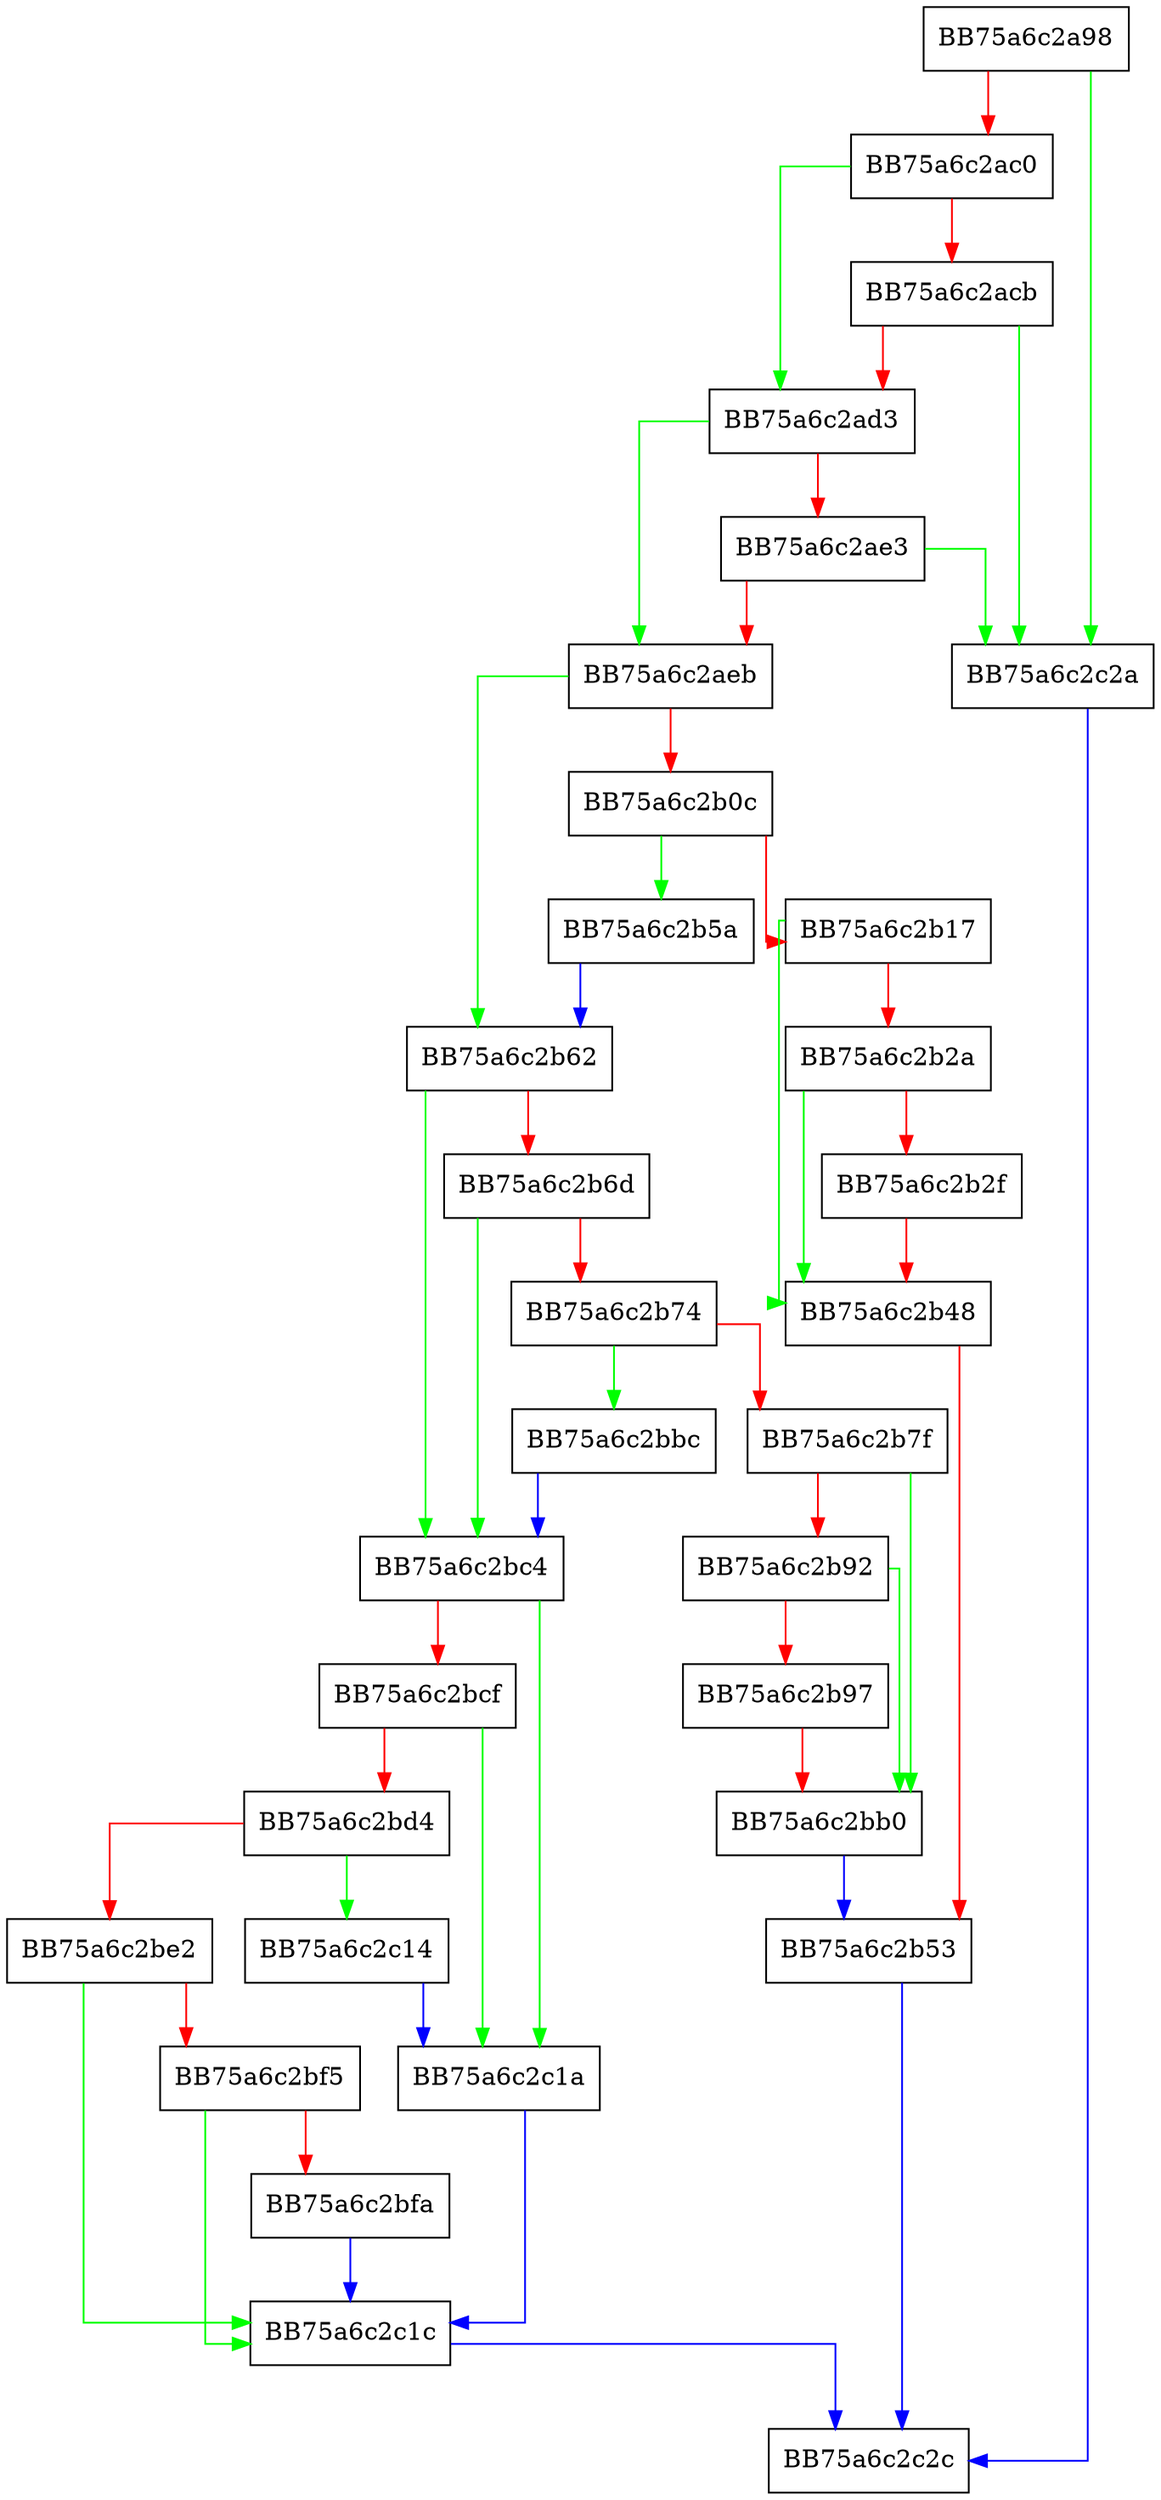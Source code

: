 digraph PrefetchMapsAttributes {
  node [shape="box"];
  graph [splines=ortho];
  BB75a6c2a98 -> BB75a6c2c2a [color="green"];
  BB75a6c2a98 -> BB75a6c2ac0 [color="red"];
  BB75a6c2ac0 -> BB75a6c2ad3 [color="green"];
  BB75a6c2ac0 -> BB75a6c2acb [color="red"];
  BB75a6c2acb -> BB75a6c2c2a [color="green"];
  BB75a6c2acb -> BB75a6c2ad3 [color="red"];
  BB75a6c2ad3 -> BB75a6c2aeb [color="green"];
  BB75a6c2ad3 -> BB75a6c2ae3 [color="red"];
  BB75a6c2ae3 -> BB75a6c2c2a [color="green"];
  BB75a6c2ae3 -> BB75a6c2aeb [color="red"];
  BB75a6c2aeb -> BB75a6c2b62 [color="green"];
  BB75a6c2aeb -> BB75a6c2b0c [color="red"];
  BB75a6c2b0c -> BB75a6c2b5a [color="green"];
  BB75a6c2b0c -> BB75a6c2b17 [color="red"];
  BB75a6c2b17 -> BB75a6c2b48 [color="green"];
  BB75a6c2b17 -> BB75a6c2b2a [color="red"];
  BB75a6c2b2a -> BB75a6c2b48 [color="green"];
  BB75a6c2b2a -> BB75a6c2b2f [color="red"];
  BB75a6c2b2f -> BB75a6c2b48 [color="red"];
  BB75a6c2b48 -> BB75a6c2b53 [color="red"];
  BB75a6c2b53 -> BB75a6c2c2c [color="blue"];
  BB75a6c2b5a -> BB75a6c2b62 [color="blue"];
  BB75a6c2b62 -> BB75a6c2bc4 [color="green"];
  BB75a6c2b62 -> BB75a6c2b6d [color="red"];
  BB75a6c2b6d -> BB75a6c2bc4 [color="green"];
  BB75a6c2b6d -> BB75a6c2b74 [color="red"];
  BB75a6c2b74 -> BB75a6c2bbc [color="green"];
  BB75a6c2b74 -> BB75a6c2b7f [color="red"];
  BB75a6c2b7f -> BB75a6c2bb0 [color="green"];
  BB75a6c2b7f -> BB75a6c2b92 [color="red"];
  BB75a6c2b92 -> BB75a6c2bb0 [color="green"];
  BB75a6c2b92 -> BB75a6c2b97 [color="red"];
  BB75a6c2b97 -> BB75a6c2bb0 [color="red"];
  BB75a6c2bb0 -> BB75a6c2b53 [color="blue"];
  BB75a6c2bbc -> BB75a6c2bc4 [color="blue"];
  BB75a6c2bc4 -> BB75a6c2c1a [color="green"];
  BB75a6c2bc4 -> BB75a6c2bcf [color="red"];
  BB75a6c2bcf -> BB75a6c2c1a [color="green"];
  BB75a6c2bcf -> BB75a6c2bd4 [color="red"];
  BB75a6c2bd4 -> BB75a6c2c14 [color="green"];
  BB75a6c2bd4 -> BB75a6c2be2 [color="red"];
  BB75a6c2be2 -> BB75a6c2c1c [color="green"];
  BB75a6c2be2 -> BB75a6c2bf5 [color="red"];
  BB75a6c2bf5 -> BB75a6c2c1c [color="green"];
  BB75a6c2bf5 -> BB75a6c2bfa [color="red"];
  BB75a6c2bfa -> BB75a6c2c1c [color="blue"];
  BB75a6c2c14 -> BB75a6c2c1a [color="blue"];
  BB75a6c2c1a -> BB75a6c2c1c [color="blue"];
  BB75a6c2c1c -> BB75a6c2c2c [color="blue"];
  BB75a6c2c2a -> BB75a6c2c2c [color="blue"];
}